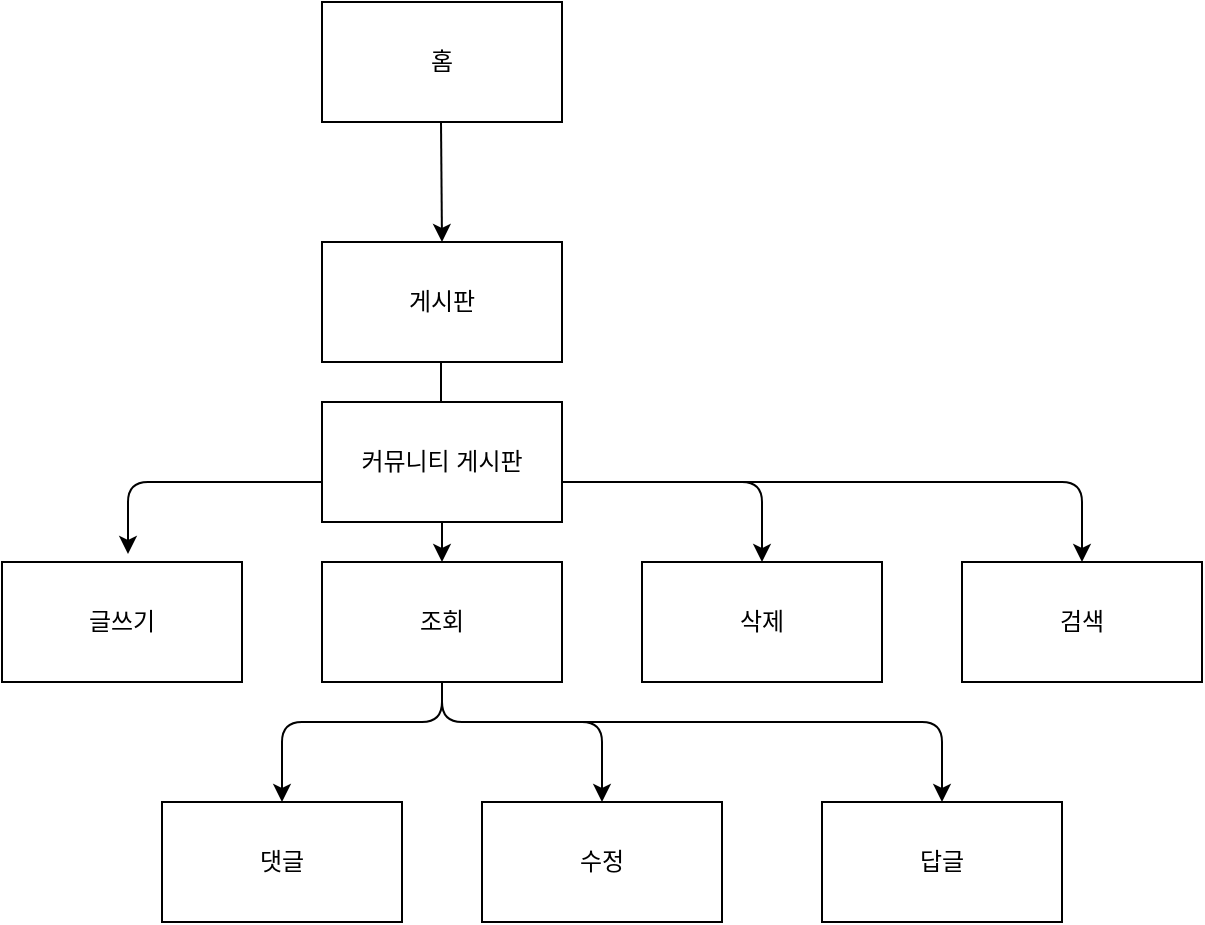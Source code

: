 <mxfile version="14.6.0" type="github" pages="2">
  <diagram id="kgpKYQtTHZ0yAKxKKP6v" name="Page-1">
    <mxGraphModel dx="2966" dy="1566" grid="1" gridSize="10" guides="1" tooltips="1" connect="1" arrows="1" fold="1" page="1" pageScale="1" pageWidth="2339" pageHeight="3300" math="0" shadow="0">
      <root>
        <mxCell id="0" />
        <mxCell id="1" parent="0" />
        <mxCell id="raWUjm0LwEFKpukJs3A3-2" value="홈" style="rounded=0;whiteSpace=wrap;html=1;" vertex="1" parent="1">
          <mxGeometry x="1120" y="540" width="120" height="60" as="geometry" />
        </mxCell>
        <mxCell id="raWUjm0LwEFKpukJs3A3-5" value="" style="endArrow=classic;html=1;" edge="1" parent="1">
          <mxGeometry width="50" height="50" relative="1" as="geometry">
            <mxPoint x="1179.5" y="600" as="sourcePoint" />
            <mxPoint x="1179.5" y="660" as="targetPoint" />
            <Array as="points">
              <mxPoint x="1180" y="660" />
            </Array>
          </mxGeometry>
        </mxCell>
        <mxCell id="raWUjm0LwEFKpukJs3A3-7" value="게시판" style="rounded=0;whiteSpace=wrap;html=1;" vertex="1" parent="1">
          <mxGeometry x="1120" y="660" width="120" height="60" as="geometry" />
        </mxCell>
        <mxCell id="raWUjm0LwEFKpukJs3A3-8" value="" style="endArrow=classic;html=1;" edge="1" parent="1">
          <mxGeometry width="50" height="50" relative="1" as="geometry">
            <mxPoint x="1179.5" y="720" as="sourcePoint" />
            <mxPoint x="1179.5" y="770" as="targetPoint" />
          </mxGeometry>
        </mxCell>
        <mxCell id="raWUjm0LwEFKpukJs3A3-9" value="커뮤니티 게시판" style="rounded=0;whiteSpace=wrap;html=1;" vertex="1" parent="1">
          <mxGeometry x="1120" y="740" width="120" height="60" as="geometry" />
        </mxCell>
        <mxCell id="raWUjm0LwEFKpukJs3A3-10" value="" style="endArrow=classic;html=1;" edge="1" parent="1">
          <mxGeometry width="50" height="50" relative="1" as="geometry">
            <mxPoint x="1120" y="780" as="sourcePoint" />
            <mxPoint x="1023" y="816" as="targetPoint" />
            <Array as="points">
              <mxPoint x="1023" y="780" />
            </Array>
          </mxGeometry>
        </mxCell>
        <mxCell id="raWUjm0LwEFKpukJs3A3-11" value="글쓰기" style="rounded=0;whiteSpace=wrap;html=1;" vertex="1" parent="1">
          <mxGeometry x="960" y="820" width="120" height="60" as="geometry" />
        </mxCell>
        <mxCell id="raWUjm0LwEFKpukJs3A3-13" value="" style="endArrow=classic;html=1;exitX=0.5;exitY=1;exitDx=0;exitDy=0;" edge="1" parent="1" source="raWUjm0LwEFKpukJs3A3-9">
          <mxGeometry width="50" height="50" relative="1" as="geometry">
            <mxPoint x="1160" y="790" as="sourcePoint" />
            <mxPoint x="1180" y="820" as="targetPoint" />
          </mxGeometry>
        </mxCell>
        <mxCell id="raWUjm0LwEFKpukJs3A3-14" value="조회" style="rounded=0;whiteSpace=wrap;html=1;" vertex="1" parent="1">
          <mxGeometry x="1120" y="820" width="120" height="60" as="geometry" />
        </mxCell>
        <mxCell id="raWUjm0LwEFKpukJs3A3-15" value="" style="endArrow=classic;html=1;exitX=1;exitY=0.5;exitDx=0;exitDy=0;" edge="1" parent="1">
          <mxGeometry width="50" height="50" relative="1" as="geometry">
            <mxPoint x="1240" y="780" as="sourcePoint" />
            <mxPoint x="1340" y="820" as="targetPoint" />
            <Array as="points">
              <mxPoint x="1340" y="780" />
            </Array>
          </mxGeometry>
        </mxCell>
        <mxCell id="raWUjm0LwEFKpukJs3A3-16" value="삭제" style="rounded=0;whiteSpace=wrap;html=1;" vertex="1" parent="1">
          <mxGeometry x="1280" y="820" width="120" height="60" as="geometry" />
        </mxCell>
        <mxCell id="raWUjm0LwEFKpukJs3A3-17" value="" style="endArrow=classic;html=1;" edge="1" parent="1">
          <mxGeometry width="50" height="50" relative="1" as="geometry">
            <mxPoint x="1300" y="780" as="sourcePoint" />
            <mxPoint x="1500" y="820" as="targetPoint" />
            <Array as="points">
              <mxPoint x="1500" y="780" />
            </Array>
          </mxGeometry>
        </mxCell>
        <mxCell id="raWUjm0LwEFKpukJs3A3-18" value="검색" style="rounded=0;whiteSpace=wrap;html=1;" vertex="1" parent="1">
          <mxGeometry x="1440" y="820" width="120" height="60" as="geometry" />
        </mxCell>
        <mxCell id="raWUjm0LwEFKpukJs3A3-19" value="" style="endArrow=classic;html=1;exitX=0.5;exitY=1;exitDx=0;exitDy=0;" edge="1" parent="1" source="raWUjm0LwEFKpukJs3A3-14">
          <mxGeometry width="50" height="50" relative="1" as="geometry">
            <mxPoint x="1200" y="990" as="sourcePoint" />
            <mxPoint x="1100" y="940" as="targetPoint" />
            <Array as="points">
              <mxPoint x="1180" y="900" />
              <mxPoint x="1100" y="900" />
            </Array>
          </mxGeometry>
        </mxCell>
        <mxCell id="raWUjm0LwEFKpukJs3A3-21" value="" style="endArrow=classic;html=1;exitX=0.5;exitY=1;exitDx=0;exitDy=0;" edge="1" parent="1" source="raWUjm0LwEFKpukJs3A3-14">
          <mxGeometry width="50" height="50" relative="1" as="geometry">
            <mxPoint x="1200" y="990" as="sourcePoint" />
            <mxPoint x="1260" y="940" as="targetPoint" />
            <Array as="points">
              <mxPoint x="1180" y="900" />
              <mxPoint x="1260" y="900" />
            </Array>
          </mxGeometry>
        </mxCell>
        <mxCell id="raWUjm0LwEFKpukJs3A3-22" value="댓글" style="rounded=0;whiteSpace=wrap;html=1;" vertex="1" parent="1">
          <mxGeometry x="1040" y="940" width="120" height="60" as="geometry" />
        </mxCell>
        <mxCell id="raWUjm0LwEFKpukJs3A3-23" value="수정" style="rounded=0;whiteSpace=wrap;html=1;" vertex="1" parent="1">
          <mxGeometry x="1200" y="940" width="120" height="60" as="geometry" />
        </mxCell>
        <mxCell id="raWUjm0LwEFKpukJs3A3-24" value="" style="endArrow=classic;html=1;" edge="1" parent="1">
          <mxGeometry width="50" height="50" relative="1" as="geometry">
            <mxPoint x="1190" y="900" as="sourcePoint" />
            <mxPoint x="1430" y="940" as="targetPoint" />
            <Array as="points">
              <mxPoint x="1430" y="900" />
            </Array>
          </mxGeometry>
        </mxCell>
        <mxCell id="raWUjm0LwEFKpukJs3A3-25" value="답글" style="rounded=0;whiteSpace=wrap;html=1;" vertex="1" parent="1">
          <mxGeometry x="1370" y="940" width="120" height="60" as="geometry" />
        </mxCell>
      </root>
    </mxGraphModel>
  </diagram>
  <diagram id="6yoQo2bE6TiGa_mnWJY3" name="Page-2">
    <mxGraphModel dx="1038" dy="548" grid="1" gridSize="10" guides="1" tooltips="1" connect="1" arrows="1" fold="1" page="1" pageScale="1" pageWidth="827" pageHeight="1169" math="0" shadow="0">
      <root>
        <mxCell id="7L7yaQTqH9W5R-ABc_-u-0" />
        <mxCell id="7L7yaQTqH9W5R-ABc_-u-1" parent="7L7yaQTqH9W5R-ABc_-u-0" />
      </root>
    </mxGraphModel>
  </diagram>
</mxfile>
